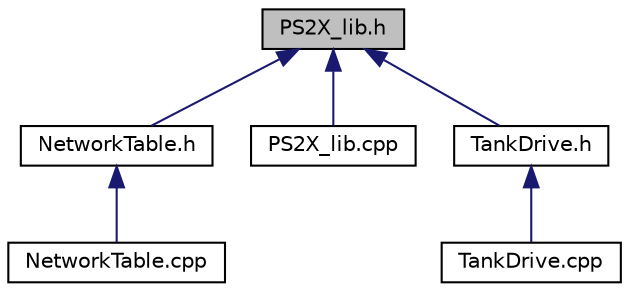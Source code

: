digraph "PS2X_lib.h"
{
  edge [fontname="Helvetica",fontsize="10",labelfontname="Helvetica",labelfontsize="10"];
  node [fontname="Helvetica",fontsize="10",shape=record];
  Node1 [label="PS2X_lib.h",height=0.2,width=0.4,color="black", fillcolor="grey75", style="filled", fontcolor="black"];
  Node1 -> Node2 [dir="back",color="midnightblue",fontsize="10",style="solid",fontname="Helvetica"];
  Node2 [label="NetworkTable.h",height=0.2,width=0.4,color="black", fillcolor="white", style="filled",URL="$NetworkTable_8h.html"];
  Node2 -> Node3 [dir="back",color="midnightblue",fontsize="10",style="solid",fontname="Helvetica"];
  Node3 [label="NetworkTable.cpp",height=0.2,width=0.4,color="black", fillcolor="white", style="filled",URL="$NetworkTable_8cpp.html"];
  Node1 -> Node4 [dir="back",color="midnightblue",fontsize="10",style="solid",fontname="Helvetica"];
  Node4 [label="PS2X_lib.cpp",height=0.2,width=0.4,color="black", fillcolor="white", style="filled",URL="$PS2X__lib_8cpp.html"];
  Node1 -> Node5 [dir="back",color="midnightblue",fontsize="10",style="solid",fontname="Helvetica"];
  Node5 [label="TankDrive.h",height=0.2,width=0.4,color="black", fillcolor="white", style="filled",URL="$TankDrive_8h.html"];
  Node5 -> Node6 [dir="back",color="midnightblue",fontsize="10",style="solid",fontname="Helvetica"];
  Node6 [label="TankDrive.cpp",height=0.2,width=0.4,color="black", fillcolor="white", style="filled",URL="$TankDrive_8cpp.html"];
}
